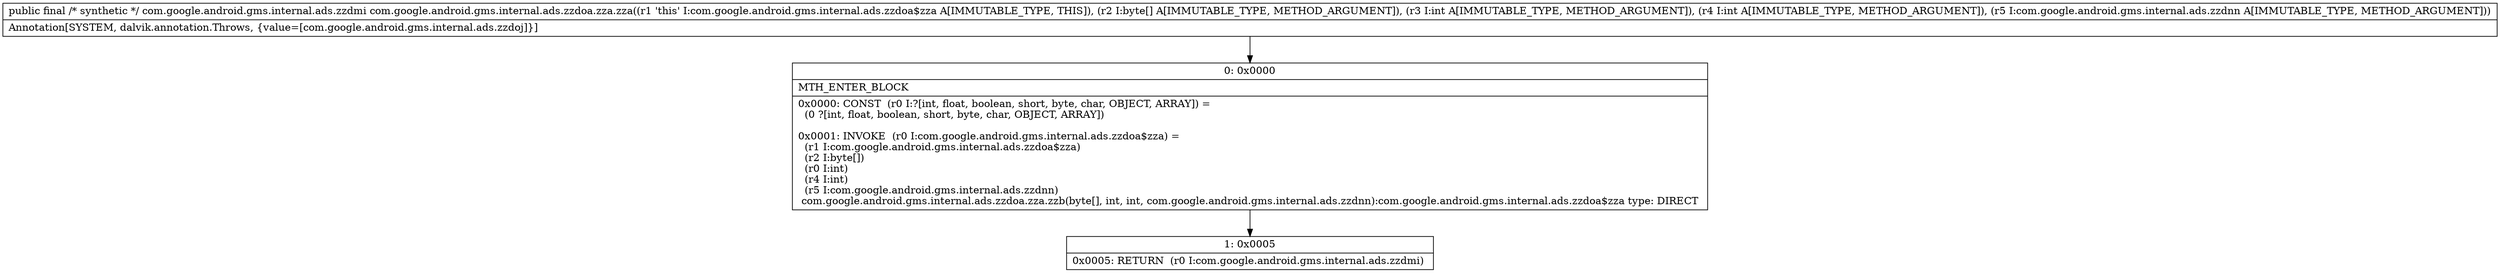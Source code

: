digraph "CFG forcom.google.android.gms.internal.ads.zzdoa.zza.zza([BIILcom\/google\/android\/gms\/internal\/ads\/zzdnn;)Lcom\/google\/android\/gms\/internal\/ads\/zzdmi;" {
Node_0 [shape=record,label="{0\:\ 0x0000|MTH_ENTER_BLOCK\l|0x0000: CONST  (r0 I:?[int, float, boolean, short, byte, char, OBJECT, ARRAY]) = \l  (0 ?[int, float, boolean, short, byte, char, OBJECT, ARRAY])\l \l0x0001: INVOKE  (r0 I:com.google.android.gms.internal.ads.zzdoa$zza) = \l  (r1 I:com.google.android.gms.internal.ads.zzdoa$zza)\l  (r2 I:byte[])\l  (r0 I:int)\l  (r4 I:int)\l  (r5 I:com.google.android.gms.internal.ads.zzdnn)\l com.google.android.gms.internal.ads.zzdoa.zza.zzb(byte[], int, int, com.google.android.gms.internal.ads.zzdnn):com.google.android.gms.internal.ads.zzdoa$zza type: DIRECT \l}"];
Node_1 [shape=record,label="{1\:\ 0x0005|0x0005: RETURN  (r0 I:com.google.android.gms.internal.ads.zzdmi) \l}"];
MethodNode[shape=record,label="{public final \/* synthetic *\/ com.google.android.gms.internal.ads.zzdmi com.google.android.gms.internal.ads.zzdoa.zza.zza((r1 'this' I:com.google.android.gms.internal.ads.zzdoa$zza A[IMMUTABLE_TYPE, THIS]), (r2 I:byte[] A[IMMUTABLE_TYPE, METHOD_ARGUMENT]), (r3 I:int A[IMMUTABLE_TYPE, METHOD_ARGUMENT]), (r4 I:int A[IMMUTABLE_TYPE, METHOD_ARGUMENT]), (r5 I:com.google.android.gms.internal.ads.zzdnn A[IMMUTABLE_TYPE, METHOD_ARGUMENT]))  | Annotation[SYSTEM, dalvik.annotation.Throws, \{value=[com.google.android.gms.internal.ads.zzdoj]\}]\l}"];
MethodNode -> Node_0;
Node_0 -> Node_1;
}

